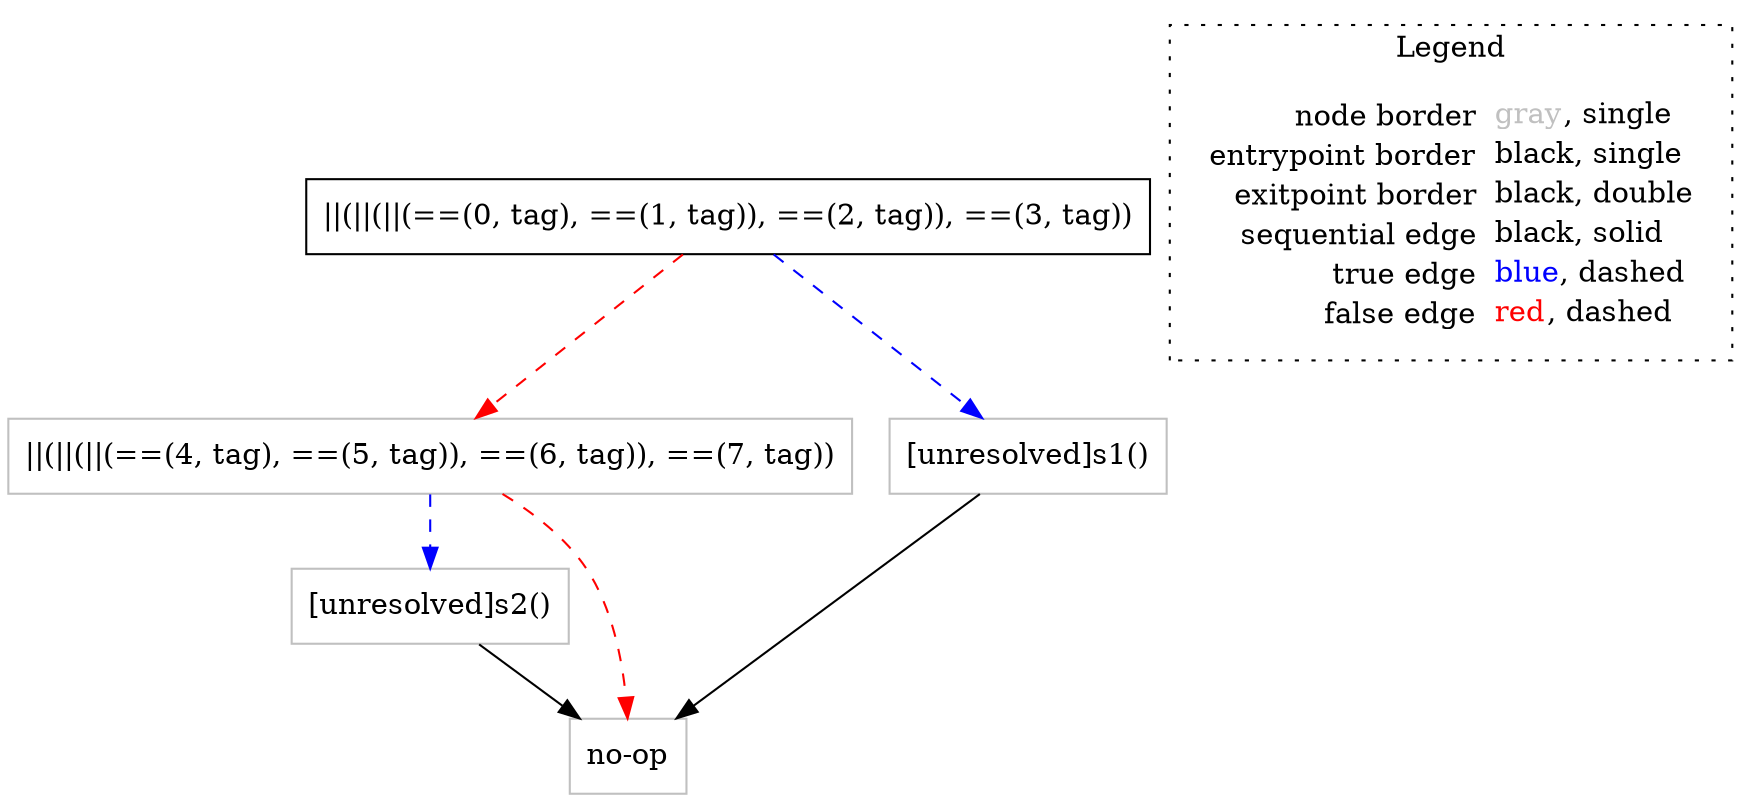 digraph {
	"node0" [shape="rect",color="black",label=<||(||(||(==(0, tag), ==(1, tag)), ==(2, tag)), ==(3, tag))>];
	"node1" [shape="rect",color="gray",label=<||(||(||(==(4, tag), ==(5, tag)), ==(6, tag)), ==(7, tag))>];
	"node2" [shape="rect",color="gray",label=<[unresolved]s2()>];
	"node3" [shape="rect",color="gray",label=<[unresolved]s1()>];
	"node4" [shape="rect",color="gray",label=<no-op>];
	"node1" -> "node2" [color="blue",style="dashed"];
	"node1" -> "node4" [color="red",style="dashed"];
	"node0" -> "node1" [color="red",style="dashed"];
	"node0" -> "node3" [color="blue",style="dashed"];
	"node2" -> "node4" [color="black"];
	"node3" -> "node4" [color="black"];
subgraph cluster_legend {
	label="Legend";
	style=dotted;
	node [shape=plaintext];
	"legend" [label=<<table border="0" cellpadding="2" cellspacing="0" cellborder="0"><tr><td align="right">node border&nbsp;</td><td align="left"><font color="gray">gray</font>, single</td></tr><tr><td align="right">entrypoint border&nbsp;</td><td align="left"><font color="black">black</font>, single</td></tr><tr><td align="right">exitpoint border&nbsp;</td><td align="left"><font color="black">black</font>, double</td></tr><tr><td align="right">sequential edge&nbsp;</td><td align="left"><font color="black">black</font>, solid</td></tr><tr><td align="right">true edge&nbsp;</td><td align="left"><font color="blue">blue</font>, dashed</td></tr><tr><td align="right">false edge&nbsp;</td><td align="left"><font color="red">red</font>, dashed</td></tr></table>>];
}

}
